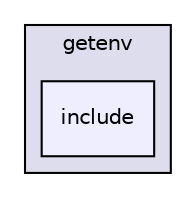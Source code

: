 digraph "include" {
  compound=true
  node [ fontsize="10", fontname="Helvetica"];
  edge [ labelfontsize="10", labelfontname="Helvetica"];
  subgraph clusterdir_8e679771a457ee9b5d252fc11bcf7555 {
    graph [ bgcolor="#ddddee", pencolor="black", label="getenv" fontname="Helvetica", fontsize="10", URL="dir_8e679771a457ee9b5d252fc11bcf7555.html"]
  dir_b3be03689a98b59d7748b4624f8c59fd [shape=box, label="include", style="filled", fillcolor="#eeeeff", pencolor="black", URL="dir_b3be03689a98b59d7748b4624f8c59fd.html"];
  }
}
